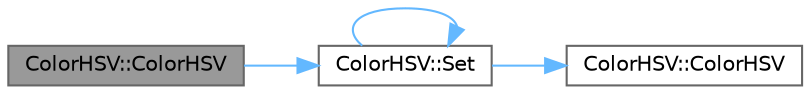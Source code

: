 digraph "ColorHSV::ColorHSV"
{
 // INTERACTIVE_SVG=YES
 // LATEX_PDF_SIZE
  bgcolor="transparent";
  edge [fontname=Helvetica,fontsize=10,labelfontname=Helvetica,labelfontsize=10];
  node [fontname=Helvetica,fontsize=10,shape=box,height=0.2,width=0.4];
  rankdir="LR";
  Node1 [id="Node000001",label="ColorHSV::ColorHSV",height=0.2,width=0.4,color="gray40", fillcolor="grey60", style="filled", fontcolor="black",tooltip=" "];
  Node1 -> Node2 [id="edge1_Node000001_Node000002",color="steelblue1",style="solid",tooltip=" "];
  Node2 [id="Node000002",label="ColorHSV::Set",height=0.2,width=0.4,color="grey40", fillcolor="white", style="filled",URL="$d7/d38/struct_color_h_s_v_a6f6e19a5ed331994a217183994b589a4.html#a6f6e19a5ed331994a217183994b589a4",tooltip=" "];
  Node2 -> Node3 [id="edge2_Node000002_Node000003",color="steelblue1",style="solid",tooltip=" "];
  Node3 [id="Node000003",label="ColorHSV::ColorHSV",height=0.2,width=0.4,color="grey40", fillcolor="white", style="filled",URL="$d7/d38/struct_color_h_s_v_a7cf7c942fb706544714de3cfe79ce4fa.html#a7cf7c942fb706544714de3cfe79ce4fa",tooltip=" "];
  Node2 -> Node2 [id="edge3_Node000002_Node000002",color="steelblue1",style="solid",tooltip=" "];
}
